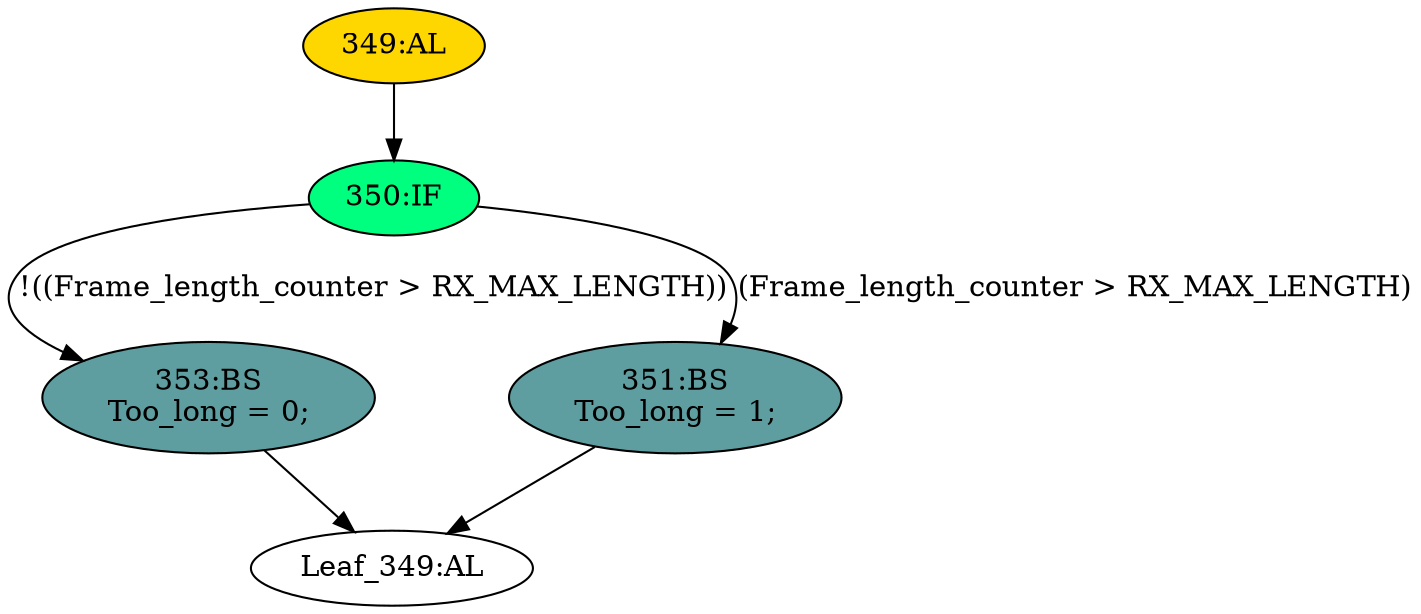 strict digraph "" {
	node [label="\N"];
	"353:BS"	 [ast="<pyverilog.vparser.ast.BlockingSubstitution object at 0x7fbb4740e1d0>",
		fillcolor=cadetblue,
		label="353:BS
Too_long = 0;",
		statements="[<pyverilog.vparser.ast.BlockingSubstitution object at 0x7fbb4740e1d0>]",
		style=filled,
		typ=BlockingSubstitution];
	"Leaf_349:AL"	 [def_var="['Too_long']",
		label="Leaf_349:AL"];
	"353:BS" -> "Leaf_349:AL"	 [cond="[]",
		lineno=None];
	"349:AL"	 [ast="<pyverilog.vparser.ast.Always object at 0x7fbb4740e410>",
		clk_sens=False,
		fillcolor=gold,
		label="349:AL",
		sens="[]",
		statements="[]",
		style=filled,
		typ=Always,
		use_var="['RX_MAX_LENGTH', 'Frame_length_counter']"];
	"350:IF"	 [ast="<pyverilog.vparser.ast.IfStatement object at 0x7fbb4740e4d0>",
		fillcolor=springgreen,
		label="350:IF",
		statements="[]",
		style=filled,
		typ=IfStatement];
	"349:AL" -> "350:IF"	 [cond="[]",
		lineno=None];
	"351:BS"	 [ast="<pyverilog.vparser.ast.BlockingSubstitution object at 0x7fbb4740e590>",
		fillcolor=cadetblue,
		label="351:BS
Too_long = 1;",
		statements="[<pyverilog.vparser.ast.BlockingSubstitution object at 0x7fbb4740e590>]",
		style=filled,
		typ=BlockingSubstitution];
	"351:BS" -> "Leaf_349:AL"	 [cond="[]",
		lineno=None];
	"350:IF" -> "353:BS"	 [cond="['Frame_length_counter', 'RX_MAX_LENGTH']",
		label="!((Frame_length_counter > RX_MAX_LENGTH))",
		lineno=350];
	"350:IF" -> "351:BS"	 [cond="['Frame_length_counter', 'RX_MAX_LENGTH']",
		label="(Frame_length_counter > RX_MAX_LENGTH)",
		lineno=350];
}
